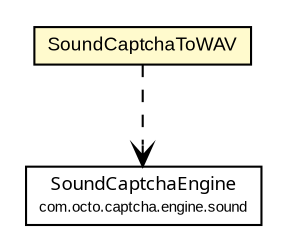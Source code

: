 #!/usr/local/bin/dot
#
# Class diagram 
# Generated by UmlGraph version 4.6 (http://www.spinellis.gr/sw/umlgraph)
#

digraph G {
	edge [fontname="arial",fontsize=10,labelfontname="arial",labelfontsize=10];
	node [fontname="arial",fontsize=10,shape=plaintext];
	// com.octo.captcha.engine.sound.utils.SoundCaptchaToWAV
	c159 [label=<<table border="0" cellborder="1" cellspacing="0" cellpadding="2" port="p" bgcolor="lemonChiffon" href="./SoundCaptchaToWAV.html">
		<tr><td><table border="0" cellspacing="0" cellpadding="1">
			<tr><td> SoundCaptchaToWAV </td></tr>
		</table></td></tr>
		</table>>, fontname="arial", fontcolor="black", fontsize=9.0];
	// com.octo.captcha.engine.sound.utils.SoundCaptchaToWAV DEPEND com.octo.captcha.engine.sound.SoundCaptchaEngine
	c159:p -> c166:p [taillabel="", label="", headlabel="", fontname="arial", fontcolor="black", fontsize=10.0, color="black", arrowhead=open, style=dashed];
	// com.octo.captcha.engine.sound.SoundCaptchaEngine
	c166 [label=<<table border="0" cellborder="1" cellspacing="0" cellpadding="2" port="p" href="http://java.sun.com/j2se/1.4.2/docs/api/com/octo/captcha/engine/sound/SoundCaptchaEngine.html">
		<tr><td><table border="0" cellspacing="0" cellpadding="1">
			<tr><td><font face="ariali"> SoundCaptchaEngine </font></td></tr>
			<tr><td><font point-size="7.0"> com.octo.captcha.engine.sound </font></td></tr>
		</table></td></tr>
		</table>>, fontname="arial", fontcolor="black", fontsize=9.0];
}

